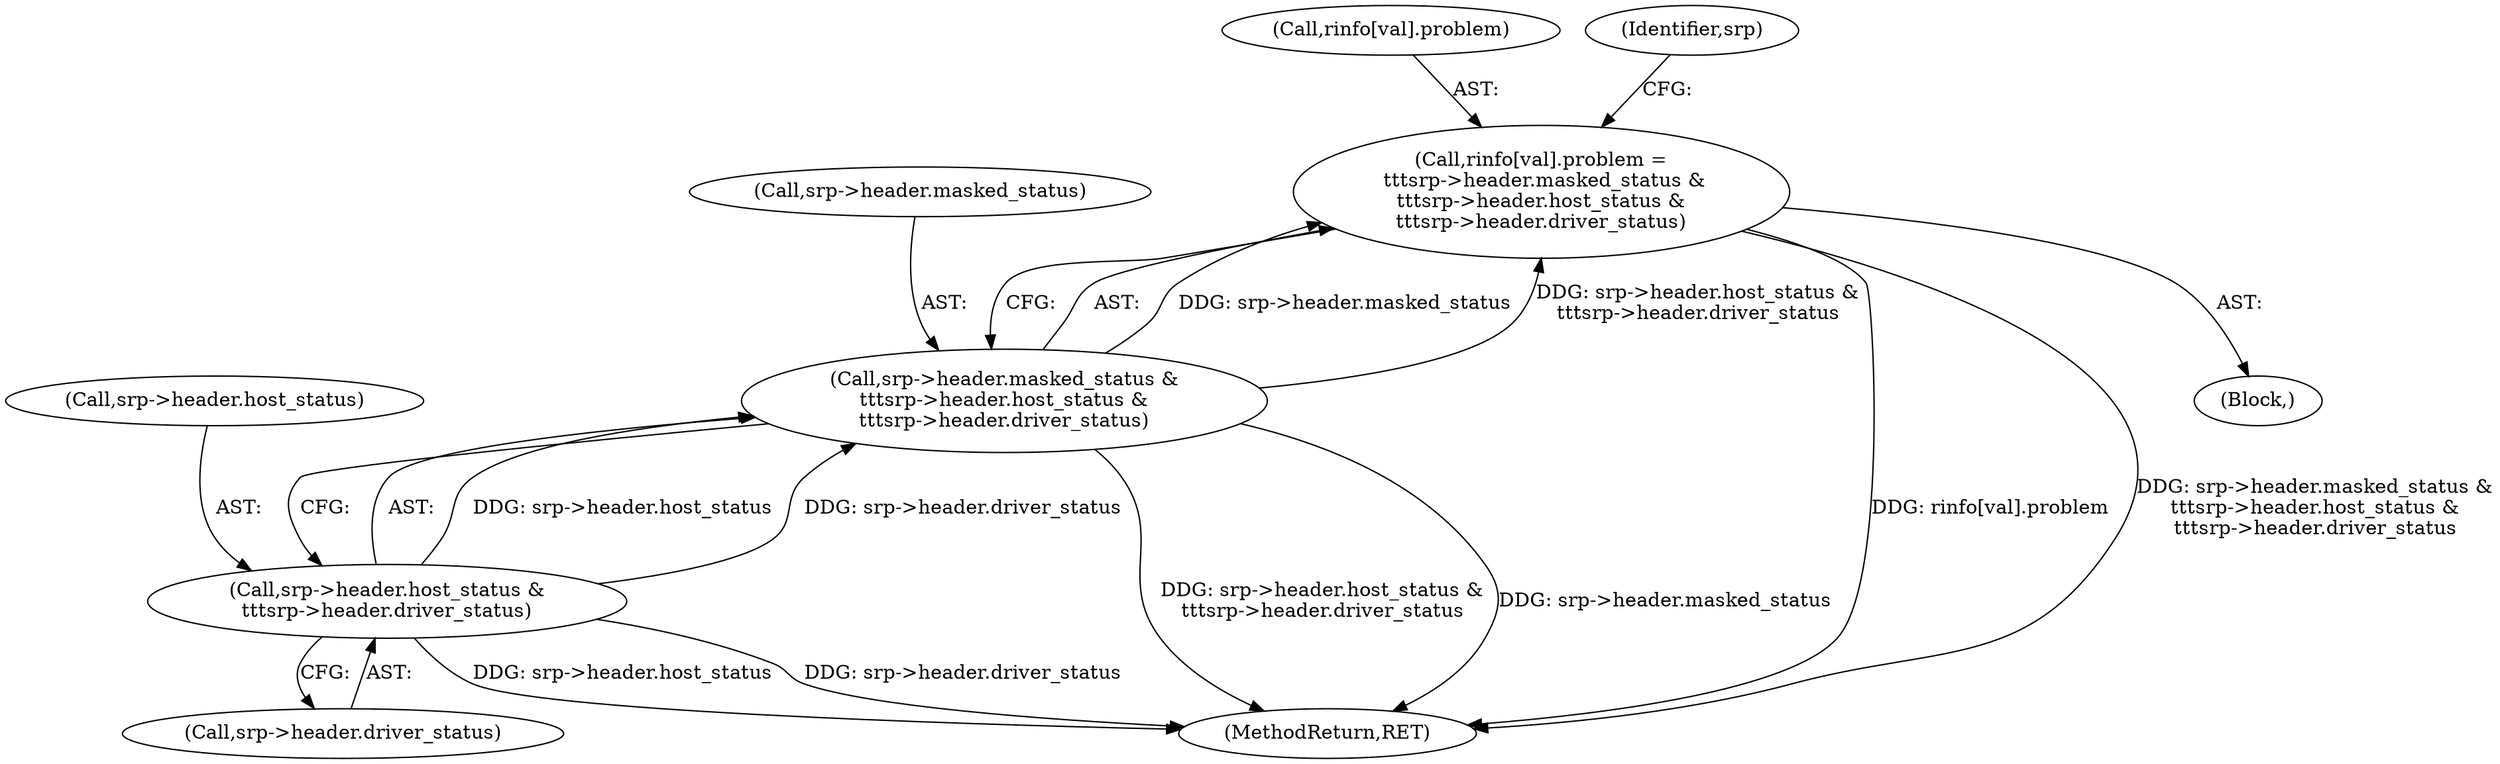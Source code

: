 digraph "0_linux_3e0097499839e0fe3af380410eababe5a47c4cf9@array" {
"1000127" [label="(Call,rinfo[val].problem =\n \t\t\tsrp->header.masked_status &\n\t\t\tsrp->header.host_status &\n\t\t\tsrp->header.driver_status)"];
"1000133" [label="(Call,srp->header.masked_status &\n\t\t\tsrp->header.host_status &\n\t\t\tsrp->header.driver_status)"];
"1000139" [label="(Call,srp->header.host_status &\n\t\t\tsrp->header.driver_status)"];
"1000133" [label="(Call,srp->header.masked_status &\n\t\t\tsrp->header.host_status &\n\t\t\tsrp->header.driver_status)"];
"1000145" [label="(Call,srp->header.driver_status)"];
"1000128" [label="(Call,rinfo[val].problem)"];
"1000139" [label="(Call,srp->header.host_status &\n\t\t\tsrp->header.driver_status)"];
"1000127" [label="(Call,rinfo[val].problem =\n \t\t\tsrp->header.masked_status &\n\t\t\tsrp->header.host_status &\n\t\t\tsrp->header.driver_status)"];
"1000235" [label="(MethodReturn,RET)"];
"1000152" [label="(Identifier,srp)"];
"1000134" [label="(Call,srp->header.masked_status)"];
"1000140" [label="(Call,srp->header.host_status)"];
"1000110" [label="(Block,)"];
"1000127" -> "1000110"  [label="AST: "];
"1000127" -> "1000133"  [label="CFG: "];
"1000128" -> "1000127"  [label="AST: "];
"1000133" -> "1000127"  [label="AST: "];
"1000152" -> "1000127"  [label="CFG: "];
"1000127" -> "1000235"  [label="DDG: rinfo[val].problem"];
"1000127" -> "1000235"  [label="DDG: srp->header.masked_status &\n\t\t\tsrp->header.host_status &\n\t\t\tsrp->header.driver_status"];
"1000133" -> "1000127"  [label="DDG: srp->header.masked_status"];
"1000133" -> "1000127"  [label="DDG: srp->header.host_status &\n\t\t\tsrp->header.driver_status"];
"1000133" -> "1000139"  [label="CFG: "];
"1000134" -> "1000133"  [label="AST: "];
"1000139" -> "1000133"  [label="AST: "];
"1000133" -> "1000235"  [label="DDG: srp->header.host_status &\n\t\t\tsrp->header.driver_status"];
"1000133" -> "1000235"  [label="DDG: srp->header.masked_status"];
"1000139" -> "1000133"  [label="DDG: srp->header.host_status"];
"1000139" -> "1000133"  [label="DDG: srp->header.driver_status"];
"1000139" -> "1000145"  [label="CFG: "];
"1000140" -> "1000139"  [label="AST: "];
"1000145" -> "1000139"  [label="AST: "];
"1000139" -> "1000235"  [label="DDG: srp->header.host_status"];
"1000139" -> "1000235"  [label="DDG: srp->header.driver_status"];
}
